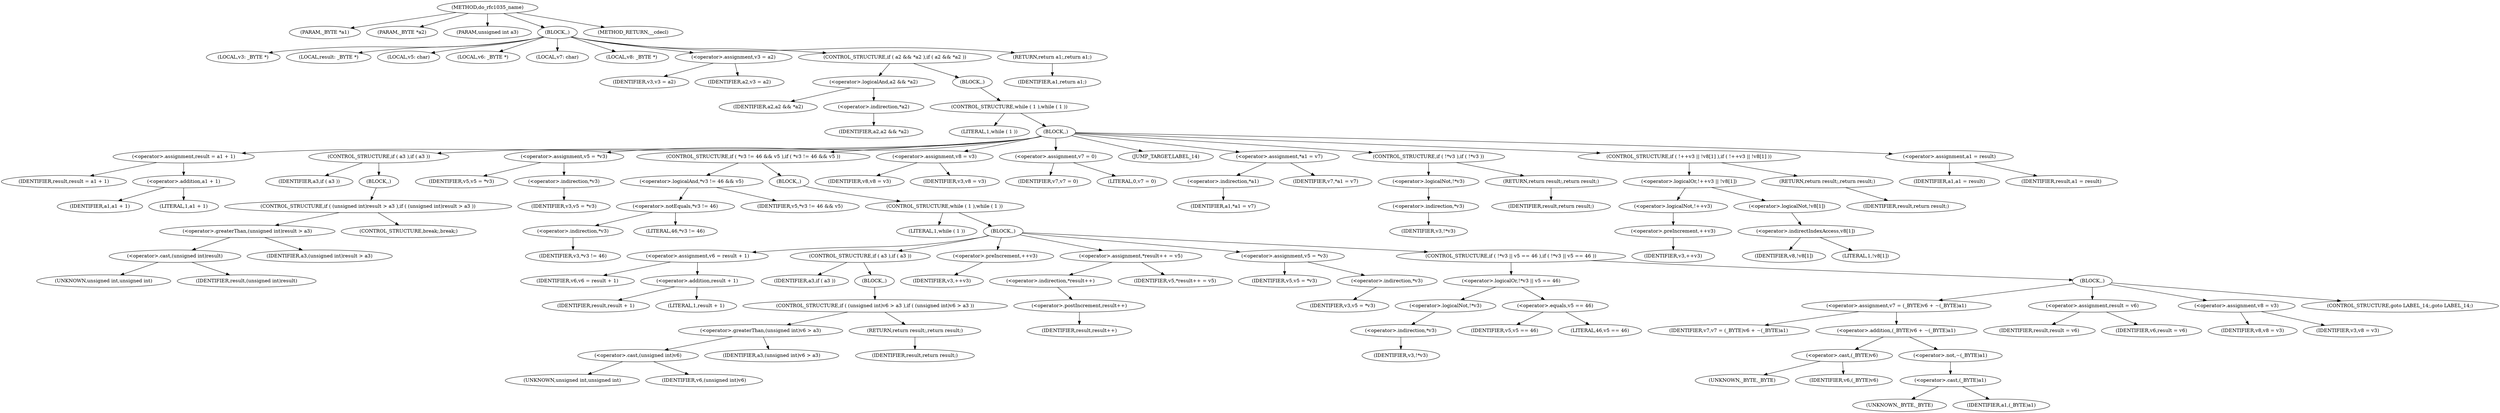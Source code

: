digraph do_rfc1035_name {  
"1000107" [label = "(METHOD,do_rfc1035_name)" ]
"1000108" [label = "(PARAM,_BYTE *a1)" ]
"1000109" [label = "(PARAM,_BYTE *a2)" ]
"1000110" [label = "(PARAM,unsigned int a3)" ]
"1000111" [label = "(BLOCK,,)" ]
"1000112" [label = "(LOCAL,v3: _BYTE *)" ]
"1000113" [label = "(LOCAL,result: _BYTE *)" ]
"1000114" [label = "(LOCAL,v5: char)" ]
"1000115" [label = "(LOCAL,v6: _BYTE *)" ]
"1000116" [label = "(LOCAL,v7: char)" ]
"1000117" [label = "(LOCAL,v8: _BYTE *)" ]
"1000118" [label = "(<operator>.assignment,v3 = a2)" ]
"1000119" [label = "(IDENTIFIER,v3,v3 = a2)" ]
"1000120" [label = "(IDENTIFIER,a2,v3 = a2)" ]
"1000121" [label = "(CONTROL_STRUCTURE,if ( a2 && *a2 ),if ( a2 && *a2 ))" ]
"1000122" [label = "(<operator>.logicalAnd,a2 && *a2)" ]
"1000123" [label = "(IDENTIFIER,a2,a2 && *a2)" ]
"1000124" [label = "(<operator>.indirection,*a2)" ]
"1000125" [label = "(IDENTIFIER,a2,a2 && *a2)" ]
"1000126" [label = "(BLOCK,,)" ]
"1000127" [label = "(CONTROL_STRUCTURE,while ( 1 ),while ( 1 ))" ]
"1000128" [label = "(LITERAL,1,while ( 1 ))" ]
"1000129" [label = "(BLOCK,,)" ]
"1000130" [label = "(<operator>.assignment,result = a1 + 1)" ]
"1000131" [label = "(IDENTIFIER,result,result = a1 + 1)" ]
"1000132" [label = "(<operator>.addition,a1 + 1)" ]
"1000133" [label = "(IDENTIFIER,a1,a1 + 1)" ]
"1000134" [label = "(LITERAL,1,a1 + 1)" ]
"1000135" [label = "(CONTROL_STRUCTURE,if ( a3 ),if ( a3 ))" ]
"1000136" [label = "(IDENTIFIER,a3,if ( a3 ))" ]
"1000137" [label = "(BLOCK,,)" ]
"1000138" [label = "(CONTROL_STRUCTURE,if ( (unsigned int)result > a3 ),if ( (unsigned int)result > a3 ))" ]
"1000139" [label = "(<operator>.greaterThan,(unsigned int)result > a3)" ]
"1000140" [label = "(<operator>.cast,(unsigned int)result)" ]
"1000141" [label = "(UNKNOWN,unsigned int,unsigned int)" ]
"1000142" [label = "(IDENTIFIER,result,(unsigned int)result)" ]
"1000143" [label = "(IDENTIFIER,a3,(unsigned int)result > a3)" ]
"1000144" [label = "(CONTROL_STRUCTURE,break;,break;)" ]
"1000145" [label = "(<operator>.assignment,v5 = *v3)" ]
"1000146" [label = "(IDENTIFIER,v5,v5 = *v3)" ]
"1000147" [label = "(<operator>.indirection,*v3)" ]
"1000148" [label = "(IDENTIFIER,v3,v5 = *v3)" ]
"1000149" [label = "(CONTROL_STRUCTURE,if ( *v3 != 46 && v5 ),if ( *v3 != 46 && v5 ))" ]
"1000150" [label = "(<operator>.logicalAnd,*v3 != 46 && v5)" ]
"1000151" [label = "(<operator>.notEquals,*v3 != 46)" ]
"1000152" [label = "(<operator>.indirection,*v3)" ]
"1000153" [label = "(IDENTIFIER,v3,*v3 != 46)" ]
"1000154" [label = "(LITERAL,46,*v3 != 46)" ]
"1000155" [label = "(IDENTIFIER,v5,*v3 != 46 && v5)" ]
"1000156" [label = "(BLOCK,,)" ]
"1000157" [label = "(CONTROL_STRUCTURE,while ( 1 ),while ( 1 ))" ]
"1000158" [label = "(LITERAL,1,while ( 1 ))" ]
"1000159" [label = "(BLOCK,,)" ]
"1000160" [label = "(<operator>.assignment,v6 = result + 1)" ]
"1000161" [label = "(IDENTIFIER,v6,v6 = result + 1)" ]
"1000162" [label = "(<operator>.addition,result + 1)" ]
"1000163" [label = "(IDENTIFIER,result,result + 1)" ]
"1000164" [label = "(LITERAL,1,result + 1)" ]
"1000165" [label = "(CONTROL_STRUCTURE,if ( a3 ),if ( a3 ))" ]
"1000166" [label = "(IDENTIFIER,a3,if ( a3 ))" ]
"1000167" [label = "(BLOCK,,)" ]
"1000168" [label = "(CONTROL_STRUCTURE,if ( (unsigned int)v6 > a3 ),if ( (unsigned int)v6 > a3 ))" ]
"1000169" [label = "(<operator>.greaterThan,(unsigned int)v6 > a3)" ]
"1000170" [label = "(<operator>.cast,(unsigned int)v6)" ]
"1000171" [label = "(UNKNOWN,unsigned int,unsigned int)" ]
"1000172" [label = "(IDENTIFIER,v6,(unsigned int)v6)" ]
"1000173" [label = "(IDENTIFIER,a3,(unsigned int)v6 > a3)" ]
"1000174" [label = "(RETURN,return result;,return result;)" ]
"1000175" [label = "(IDENTIFIER,result,return result;)" ]
"1000176" [label = "(<operator>.preIncrement,++v3)" ]
"1000177" [label = "(IDENTIFIER,v3,++v3)" ]
"1000178" [label = "(<operator>.assignment,*result++ = v5)" ]
"1000179" [label = "(<operator>.indirection,*result++)" ]
"1000180" [label = "(<operator>.postIncrement,result++)" ]
"1000181" [label = "(IDENTIFIER,result,result++)" ]
"1000182" [label = "(IDENTIFIER,v5,*result++ = v5)" ]
"1000183" [label = "(<operator>.assignment,v5 = *v3)" ]
"1000184" [label = "(IDENTIFIER,v5,v5 = *v3)" ]
"1000185" [label = "(<operator>.indirection,*v3)" ]
"1000186" [label = "(IDENTIFIER,v3,v5 = *v3)" ]
"1000187" [label = "(CONTROL_STRUCTURE,if ( !*v3 || v5 == 46 ),if ( !*v3 || v5 == 46 ))" ]
"1000188" [label = "(<operator>.logicalOr,!*v3 || v5 == 46)" ]
"1000189" [label = "(<operator>.logicalNot,!*v3)" ]
"1000190" [label = "(<operator>.indirection,*v3)" ]
"1000191" [label = "(IDENTIFIER,v3,!*v3)" ]
"1000192" [label = "(<operator>.equals,v5 == 46)" ]
"1000193" [label = "(IDENTIFIER,v5,v5 == 46)" ]
"1000194" [label = "(LITERAL,46,v5 == 46)" ]
"1000195" [label = "(BLOCK,,)" ]
"1000196" [label = "(<operator>.assignment,v7 = (_BYTE)v6 + ~(_BYTE)a1)" ]
"1000197" [label = "(IDENTIFIER,v7,v7 = (_BYTE)v6 + ~(_BYTE)a1)" ]
"1000198" [label = "(<operator>.addition,(_BYTE)v6 + ~(_BYTE)a1)" ]
"1000199" [label = "(<operator>.cast,(_BYTE)v6)" ]
"1000200" [label = "(UNKNOWN,_BYTE,_BYTE)" ]
"1000201" [label = "(IDENTIFIER,v6,(_BYTE)v6)" ]
"1000202" [label = "(<operator>.not,~(_BYTE)a1)" ]
"1000203" [label = "(<operator>.cast,(_BYTE)a1)" ]
"1000204" [label = "(UNKNOWN,_BYTE,_BYTE)" ]
"1000205" [label = "(IDENTIFIER,a1,(_BYTE)a1)" ]
"1000206" [label = "(<operator>.assignment,result = v6)" ]
"1000207" [label = "(IDENTIFIER,result,result = v6)" ]
"1000208" [label = "(IDENTIFIER,v6,result = v6)" ]
"1000209" [label = "(<operator>.assignment,v8 = v3)" ]
"1000210" [label = "(IDENTIFIER,v8,v8 = v3)" ]
"1000211" [label = "(IDENTIFIER,v3,v8 = v3)" ]
"1000212" [label = "(CONTROL_STRUCTURE,goto LABEL_14;,goto LABEL_14;)" ]
"1000213" [label = "(<operator>.assignment,v8 = v3)" ]
"1000214" [label = "(IDENTIFIER,v8,v8 = v3)" ]
"1000215" [label = "(IDENTIFIER,v3,v8 = v3)" ]
"1000216" [label = "(<operator>.assignment,v7 = 0)" ]
"1000217" [label = "(IDENTIFIER,v7,v7 = 0)" ]
"1000218" [label = "(LITERAL,0,v7 = 0)" ]
"1000219" [label = "(JUMP_TARGET,LABEL_14)" ]
"1000220" [label = "(<operator>.assignment,*a1 = v7)" ]
"1000221" [label = "(<operator>.indirection,*a1)" ]
"1000222" [label = "(IDENTIFIER,a1,*a1 = v7)" ]
"1000223" [label = "(IDENTIFIER,v7,*a1 = v7)" ]
"1000224" [label = "(CONTROL_STRUCTURE,if ( !*v3 ),if ( !*v3 ))" ]
"1000225" [label = "(<operator>.logicalNot,!*v3)" ]
"1000226" [label = "(<operator>.indirection,*v3)" ]
"1000227" [label = "(IDENTIFIER,v3,!*v3)" ]
"1000228" [label = "(RETURN,return result;,return result;)" ]
"1000229" [label = "(IDENTIFIER,result,return result;)" ]
"1000230" [label = "(CONTROL_STRUCTURE,if ( !++v3 || !v8[1] ),if ( !++v3 || !v8[1] ))" ]
"1000231" [label = "(<operator>.logicalOr,!++v3 || !v8[1])" ]
"1000232" [label = "(<operator>.logicalNot,!++v3)" ]
"1000233" [label = "(<operator>.preIncrement,++v3)" ]
"1000234" [label = "(IDENTIFIER,v3,++v3)" ]
"1000235" [label = "(<operator>.logicalNot,!v8[1])" ]
"1000236" [label = "(<operator>.indirectIndexAccess,v8[1])" ]
"1000237" [label = "(IDENTIFIER,v8,!v8[1])" ]
"1000238" [label = "(LITERAL,1,!v8[1])" ]
"1000239" [label = "(RETURN,return result;,return result;)" ]
"1000240" [label = "(IDENTIFIER,result,return result;)" ]
"1000241" [label = "(<operator>.assignment,a1 = result)" ]
"1000242" [label = "(IDENTIFIER,a1,a1 = result)" ]
"1000243" [label = "(IDENTIFIER,result,a1 = result)" ]
"1000244" [label = "(RETURN,return a1;,return a1;)" ]
"1000245" [label = "(IDENTIFIER,a1,return a1;)" ]
"1000246" [label = "(METHOD_RETURN,__cdecl)" ]
  "1000107" -> "1000108" 
  "1000107" -> "1000109" 
  "1000107" -> "1000110" 
  "1000107" -> "1000111" 
  "1000107" -> "1000246" 
  "1000111" -> "1000112" 
  "1000111" -> "1000113" 
  "1000111" -> "1000114" 
  "1000111" -> "1000115" 
  "1000111" -> "1000116" 
  "1000111" -> "1000117" 
  "1000111" -> "1000118" 
  "1000111" -> "1000121" 
  "1000111" -> "1000244" 
  "1000118" -> "1000119" 
  "1000118" -> "1000120" 
  "1000121" -> "1000122" 
  "1000121" -> "1000126" 
  "1000122" -> "1000123" 
  "1000122" -> "1000124" 
  "1000124" -> "1000125" 
  "1000126" -> "1000127" 
  "1000127" -> "1000128" 
  "1000127" -> "1000129" 
  "1000129" -> "1000130" 
  "1000129" -> "1000135" 
  "1000129" -> "1000145" 
  "1000129" -> "1000149" 
  "1000129" -> "1000213" 
  "1000129" -> "1000216" 
  "1000129" -> "1000219" 
  "1000129" -> "1000220" 
  "1000129" -> "1000224" 
  "1000129" -> "1000230" 
  "1000129" -> "1000241" 
  "1000130" -> "1000131" 
  "1000130" -> "1000132" 
  "1000132" -> "1000133" 
  "1000132" -> "1000134" 
  "1000135" -> "1000136" 
  "1000135" -> "1000137" 
  "1000137" -> "1000138" 
  "1000138" -> "1000139" 
  "1000138" -> "1000144" 
  "1000139" -> "1000140" 
  "1000139" -> "1000143" 
  "1000140" -> "1000141" 
  "1000140" -> "1000142" 
  "1000145" -> "1000146" 
  "1000145" -> "1000147" 
  "1000147" -> "1000148" 
  "1000149" -> "1000150" 
  "1000149" -> "1000156" 
  "1000150" -> "1000151" 
  "1000150" -> "1000155" 
  "1000151" -> "1000152" 
  "1000151" -> "1000154" 
  "1000152" -> "1000153" 
  "1000156" -> "1000157" 
  "1000157" -> "1000158" 
  "1000157" -> "1000159" 
  "1000159" -> "1000160" 
  "1000159" -> "1000165" 
  "1000159" -> "1000176" 
  "1000159" -> "1000178" 
  "1000159" -> "1000183" 
  "1000159" -> "1000187" 
  "1000160" -> "1000161" 
  "1000160" -> "1000162" 
  "1000162" -> "1000163" 
  "1000162" -> "1000164" 
  "1000165" -> "1000166" 
  "1000165" -> "1000167" 
  "1000167" -> "1000168" 
  "1000168" -> "1000169" 
  "1000168" -> "1000174" 
  "1000169" -> "1000170" 
  "1000169" -> "1000173" 
  "1000170" -> "1000171" 
  "1000170" -> "1000172" 
  "1000174" -> "1000175" 
  "1000176" -> "1000177" 
  "1000178" -> "1000179" 
  "1000178" -> "1000182" 
  "1000179" -> "1000180" 
  "1000180" -> "1000181" 
  "1000183" -> "1000184" 
  "1000183" -> "1000185" 
  "1000185" -> "1000186" 
  "1000187" -> "1000188" 
  "1000187" -> "1000195" 
  "1000188" -> "1000189" 
  "1000188" -> "1000192" 
  "1000189" -> "1000190" 
  "1000190" -> "1000191" 
  "1000192" -> "1000193" 
  "1000192" -> "1000194" 
  "1000195" -> "1000196" 
  "1000195" -> "1000206" 
  "1000195" -> "1000209" 
  "1000195" -> "1000212" 
  "1000196" -> "1000197" 
  "1000196" -> "1000198" 
  "1000198" -> "1000199" 
  "1000198" -> "1000202" 
  "1000199" -> "1000200" 
  "1000199" -> "1000201" 
  "1000202" -> "1000203" 
  "1000203" -> "1000204" 
  "1000203" -> "1000205" 
  "1000206" -> "1000207" 
  "1000206" -> "1000208" 
  "1000209" -> "1000210" 
  "1000209" -> "1000211" 
  "1000213" -> "1000214" 
  "1000213" -> "1000215" 
  "1000216" -> "1000217" 
  "1000216" -> "1000218" 
  "1000220" -> "1000221" 
  "1000220" -> "1000223" 
  "1000221" -> "1000222" 
  "1000224" -> "1000225" 
  "1000224" -> "1000228" 
  "1000225" -> "1000226" 
  "1000226" -> "1000227" 
  "1000228" -> "1000229" 
  "1000230" -> "1000231" 
  "1000230" -> "1000239" 
  "1000231" -> "1000232" 
  "1000231" -> "1000235" 
  "1000232" -> "1000233" 
  "1000233" -> "1000234" 
  "1000235" -> "1000236" 
  "1000236" -> "1000237" 
  "1000236" -> "1000238" 
  "1000239" -> "1000240" 
  "1000241" -> "1000242" 
  "1000241" -> "1000243" 
  "1000244" -> "1000245" 
}
